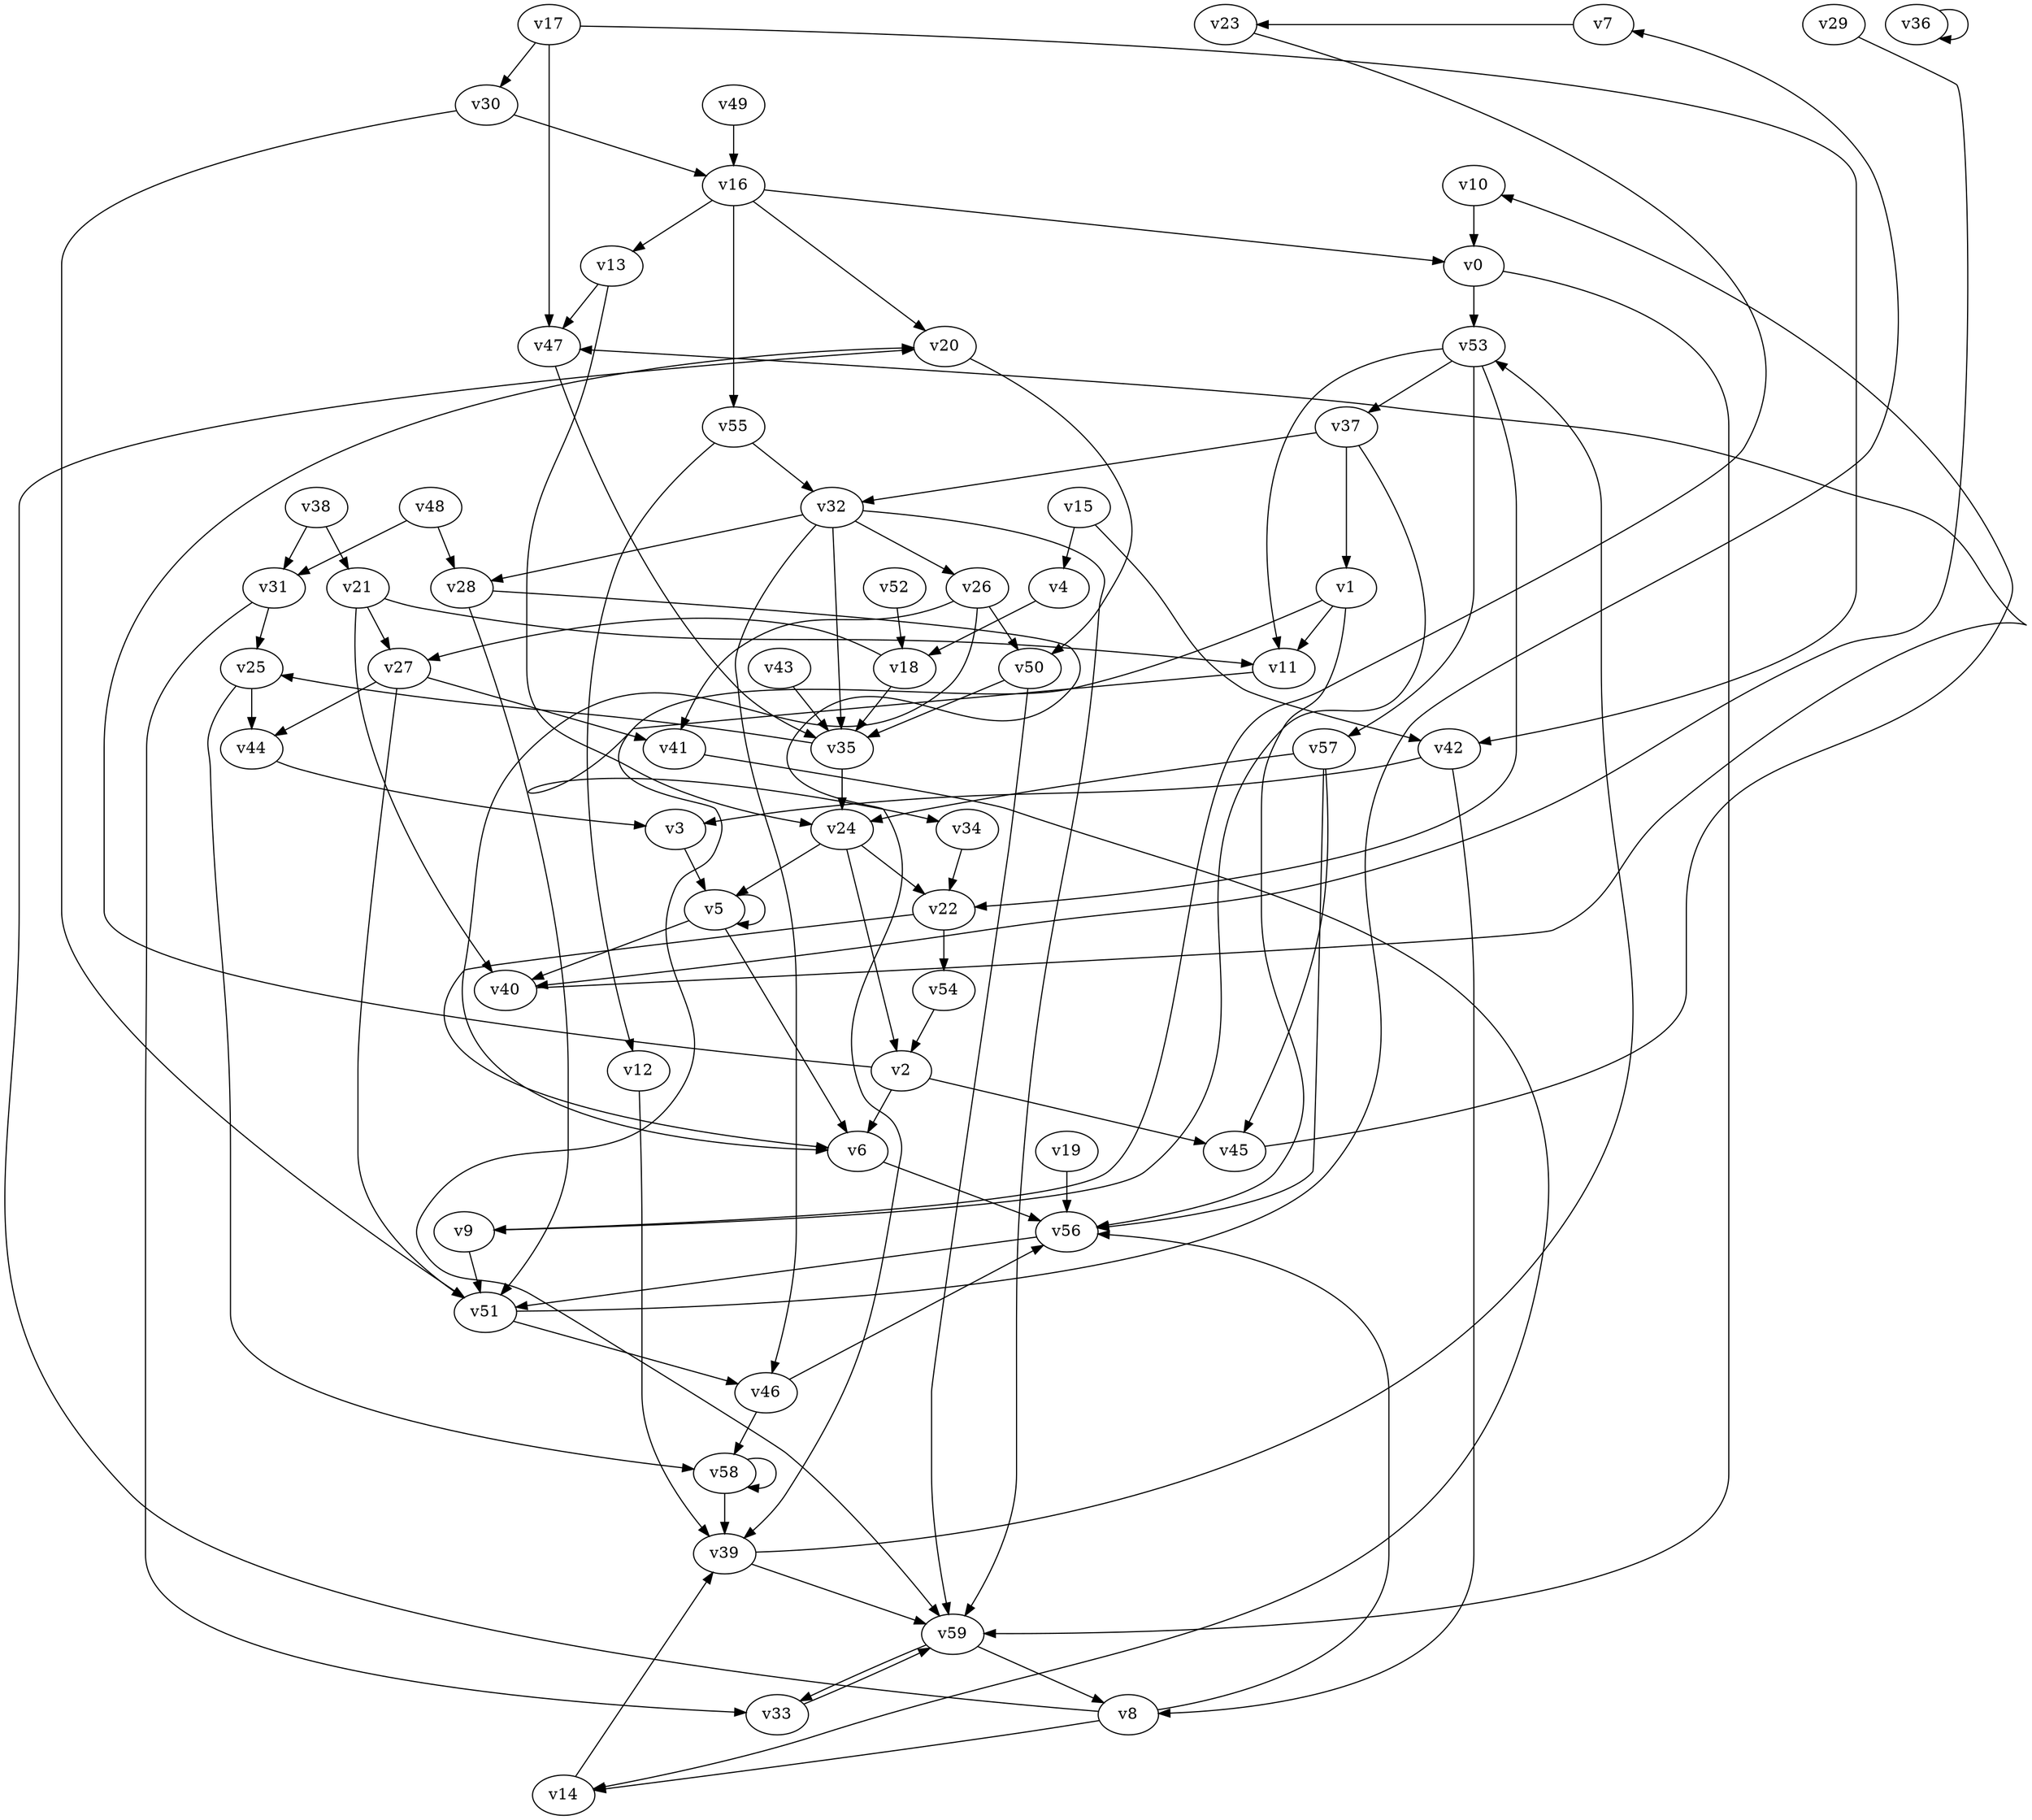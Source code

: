 // Benchmark game 88 - 60 vertices
// time_bound: 20
// targets: v30
digraph G {
    v0 [name="v0", player=1];
    v1 [name="v1", player=0];
    v2 [name="v2", player=0];
    v3 [name="v3", player=0];
    v4 [name="v4", player=0];
    v5 [name="v5", player=1];
    v6 [name="v6", player=0];
    v7 [name="v7", player=0];
    v8 [name="v8", player=0];
    v9 [name="v9", player=0];
    v10 [name="v10", player=1];
    v11 [name="v11", player=1];
    v12 [name="v12", player=0];
    v13 [name="v13", player=1];
    v14 [name="v14", player=1];
    v15 [name="v15", player=1];
    v16 [name="v16", player=0];
    v17 [name="v17", player=1];
    v18 [name="v18", player=0];
    v19 [name="v19", player=1];
    v20 [name="v20", player=0];
    v21 [name="v21", player=0];
    v22 [name="v22", player=1];
    v23 [name="v23", player=1];
    v24 [name="v24", player=1];
    v25 [name="v25", player=0];
    v26 [name="v26", player=1];
    v27 [name="v27", player=0];
    v28 [name="v28", player=0];
    v29 [name="v29", player=1];
    v30 [name="v30", player=1, target=1];
    v31 [name="v31", player=1];
    v32 [name="v32", player=0];
    v33 [name="v33", player=1];
    v34 [name="v34", player=1];
    v35 [name="v35", player=1];
    v36 [name="v36", player=0];
    v37 [name="v37", player=0];
    v38 [name="v38", player=0];
    v39 [name="v39", player=0];
    v40 [name="v40", player=0];
    v41 [name="v41", player=1];
    v42 [name="v42", player=0];
    v43 [name="v43", player=0];
    v44 [name="v44", player=0];
    v45 [name="v45", player=0];
    v46 [name="v46", player=0];
    v47 [name="v47", player=1];
    v48 [name="v48", player=1];
    v49 [name="v49", player=0];
    v50 [name="v50", player=1];
    v51 [name="v51", player=0];
    v52 [name="v52", player=0];
    v53 [name="v53", player=1];
    v54 [name="v54", player=0];
    v55 [name="v55", player=0];
    v56 [name="v56", player=1];
    v57 [name="v57", player=1];
    v58 [name="v58", player=0];
    v59 [name="v59", player=0];

    v0 -> v53;
    v1 -> v59 [constraint="t >= 5"];
    v2 -> v20 [constraint="t >= 3"];
    v3 -> v5;
    v4 -> v18;
    v5 -> v5 [constraint="t >= 3"];
    v6 -> v56;
    v7 -> v23 [constraint="t >= 1"];
    v8 -> v20 [constraint="t >= 1"];
    v9 -> v51;
    v10 -> v0;
    v11 -> v34 [constraint="t mod 2 == 0"];
    v12 -> v39;
    v13 -> v47;
    v14 -> v39;
    v15 -> v42;
    v16 -> v20;
    v17 -> v47;
    v18 -> v27 [constraint="t < 10"];
    v19 -> v56;
    v20 -> v50;
    v21 -> v11;
    v22 -> v6 [constraint="t mod 4 == 2"];
    v23 -> v9 [constraint="t < 15"];
    v24 -> v5;
    v25 -> v58;
    v26 -> v6 [constraint="t >= 4"];
    v27 -> v41;
    v28 -> v39 [constraint="t >= 5"];
    v29 -> v40 [constraint="t mod 4 == 1"];
    v30 -> v51;
    v31 -> v25;
    v32 -> v26;
    v33 -> v59 [constraint="t mod 2 == 1"];
    v34 -> v22;
    v35 -> v25 [constraint="t < 14"];
    v36 -> v36;
    v37 -> v9 [constraint="t >= 3"];
    v38 -> v31;
    v39 -> v59;
    v40 -> v47 [constraint="t < 14"];
    v41 -> v14 [constraint="t mod 4 == 3"];
    v42 -> v8;
    v43 -> v35;
    v44 -> v3;
    v45 -> v10 [constraint="t >= 4"];
    v46 -> v58;
    v47 -> v35;
    v48 -> v31;
    v49 -> v16;
    v50 -> v35;
    v51 -> v7 [constraint="t < 6"];
    v52 -> v18;
    v53 -> v57;
    v54 -> v2;
    v55 -> v32;
    v56 -> v51;
    v57 -> v45;
    v58 -> v58;
    v59 -> v33;
    v24 -> v2;
    v18 -> v35;
    v1 -> v11;
    v50 -> v59;
    v53 -> v11;
    v16 -> v0;
    v26 -> v50;
    v22 -> v54;
    v30 -> v16;
    v28 -> v51;
    v25 -> v44;
    v38 -> v21;
    v2 -> v45;
    v37 -> v1;
    v16 -> v55;
    v5 -> v40;
    v32 -> v46;
    v37 -> v32;
    v21 -> v27;
    v16 -> v13;
    v2 -> v6;
    v57 -> v24;
    v21 -> v40;
    v53 -> v22;
    v27 -> v51;
    v8 -> v14;
    v32 -> v35;
    v31 -> v33;
    v32 -> v59;
    v32 -> v28;
    v46 -> v56;
    v24 -> v22;
    v27 -> v44;
    v58 -> v39;
    v39 -> v53;
    v15 -> v4;
    v13 -> v24;
    v42 -> v3;
    v26 -> v41;
    v8 -> v56;
    v59 -> v8;
    v53 -> v37;
    v1 -> v56;
    v5 -> v6;
    v51 -> v46;
    v55 -> v12;
    v35 -> v24;
    v0 -> v59;
    v17 -> v30;
    v17 -> v42;
    v48 -> v28;
    v57 -> v56;
}
